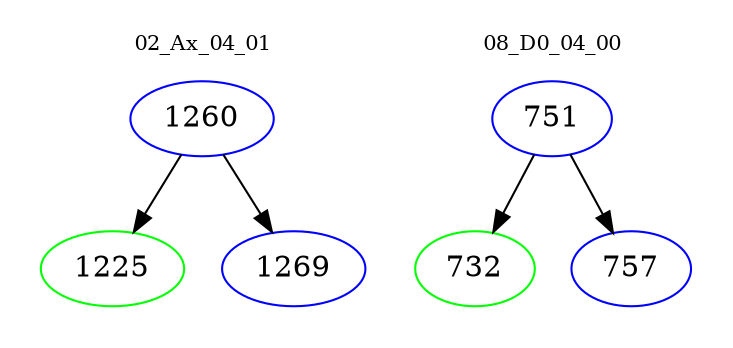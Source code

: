 digraph{
subgraph cluster_0 {
color = white
label = "02_Ax_04_01";
fontsize=10;
T0_1260 [label="1260", color="blue"]
T0_1260 -> T0_1225 [color="black"]
T0_1225 [label="1225", color="green"]
T0_1260 -> T0_1269 [color="black"]
T0_1269 [label="1269", color="blue"]
}
subgraph cluster_1 {
color = white
label = "08_D0_04_00";
fontsize=10;
T1_751 [label="751", color="blue"]
T1_751 -> T1_732 [color="black"]
T1_732 [label="732", color="green"]
T1_751 -> T1_757 [color="black"]
T1_757 [label="757", color="blue"]
}
}
